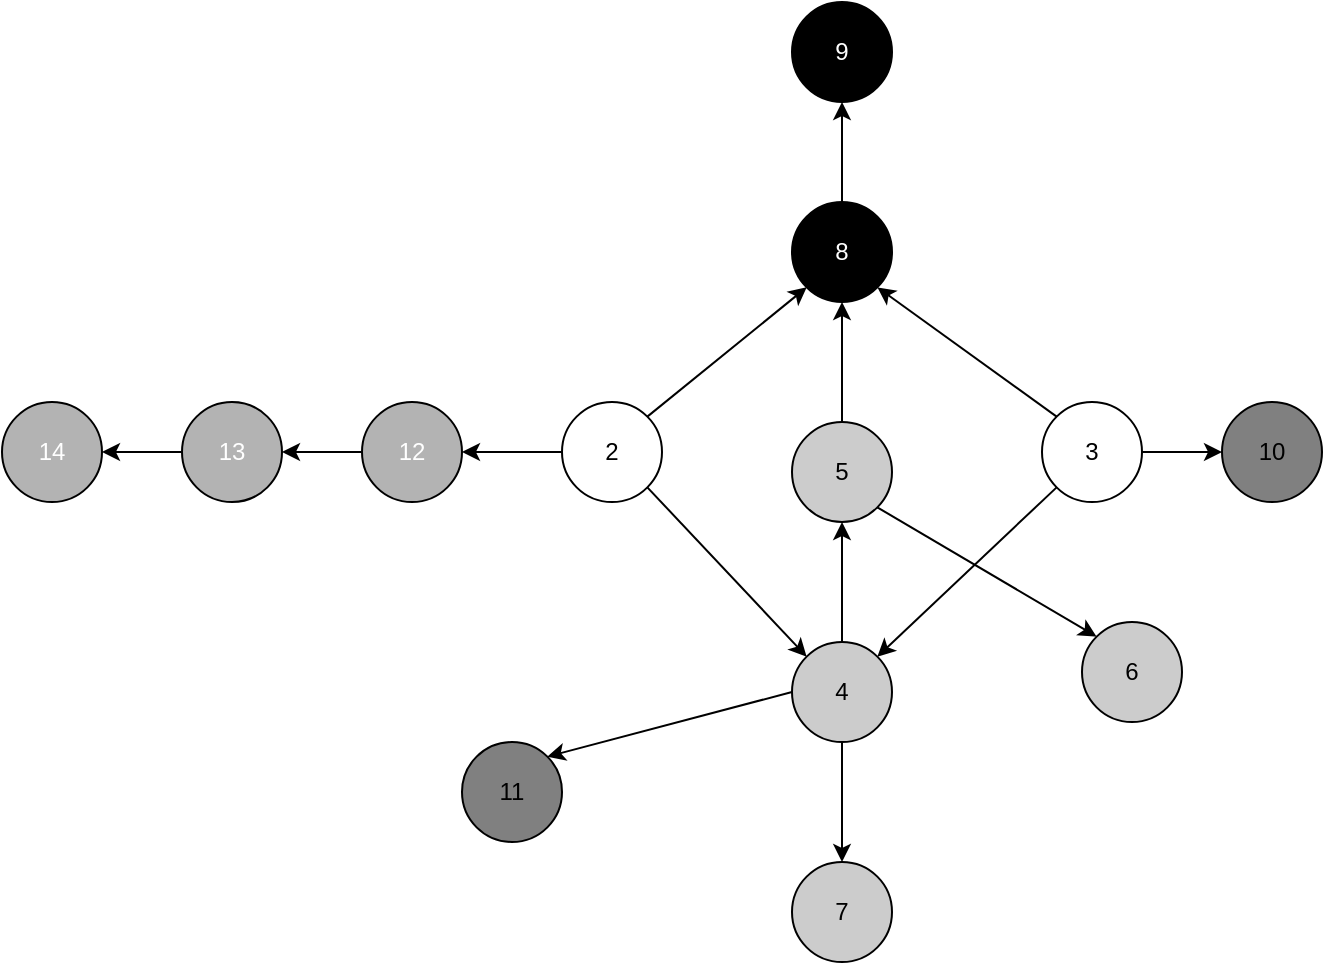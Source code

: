 <mxfile version="20.8.23" type="github">
  <diagram name="Page-1" id="42789a77-a242-8287-6e28-9cd8cfd52e62">
    <mxGraphModel dx="2074" dy="2013" grid="1" gridSize="10" guides="1" tooltips="1" connect="1" arrows="1" fold="1" page="1" pageScale="1" pageWidth="1100" pageHeight="850" background="none" math="0" shadow="0">
      <root>
        <mxCell id="0" />
        <mxCell id="1" parent="0" />
        <mxCell id="hTeNw-fl57W3OzCuD92G-1" value="2" style="ellipse;whiteSpace=wrap;html=1;aspect=fixed;fillColor=#FFFFFF;" parent="1" vertex="1">
          <mxGeometry x="360" y="190" width="50" height="50" as="geometry" />
        </mxCell>
        <mxCell id="hTeNw-fl57W3OzCuD92G-2" value="3" style="ellipse;whiteSpace=wrap;html=1;aspect=fixed;fillColor=#FFFFFF;" parent="1" vertex="1">
          <mxGeometry x="600" y="190" width="50" height="50" as="geometry" />
        </mxCell>
        <mxCell id="hTeNw-fl57W3OzCuD92G-3" value="4" style="ellipse;whiteSpace=wrap;html=1;aspect=fixed;strokeColor=#000000;fillColor=#CCCCCC;" parent="1" vertex="1">
          <mxGeometry x="475" y="310" width="50" height="50" as="geometry" />
        </mxCell>
        <mxCell id="hTeNw-fl57W3OzCuD92G-4" value="11" style="ellipse;whiteSpace=wrap;html=1;aspect=fixed;fillColor=#808080;strokeColor=#000000;" parent="1" vertex="1">
          <mxGeometry x="310" y="360" width="50" height="50" as="geometry" />
        </mxCell>
        <mxCell id="hTeNw-fl57W3OzCuD92G-5" value="5" style="ellipse;whiteSpace=wrap;html=1;aspect=fixed;fillColor=#CCCCCC;strokeColor=#000000;" parent="1" vertex="1">
          <mxGeometry x="475" y="200" width="50" height="50" as="geometry" />
        </mxCell>
        <mxCell id="hTeNw-fl57W3OzCuD92G-6" value="6" style="ellipse;whiteSpace=wrap;html=1;aspect=fixed;fillColor=#CCCCCC;" parent="1" vertex="1">
          <mxGeometry x="620" y="300" width="50" height="50" as="geometry" />
        </mxCell>
        <mxCell id="hTeNw-fl57W3OzCuD92G-7" value="7" style="ellipse;whiteSpace=wrap;html=1;aspect=fixed;fillColor=#CCCCCC;" parent="1" vertex="1">
          <mxGeometry x="475" y="420" width="50" height="50" as="geometry" />
        </mxCell>
        <mxCell id="hTeNw-fl57W3OzCuD92G-8" value="&lt;font color=&quot;#ffffff&quot;&gt;8&lt;/font&gt;" style="ellipse;whiteSpace=wrap;html=1;aspect=fixed;fillColor=#000000;" parent="1" vertex="1">
          <mxGeometry x="475" y="90" width="50" height="50" as="geometry" />
        </mxCell>
        <mxCell id="hTeNw-fl57W3OzCuD92G-9" value="&lt;font color=&quot;#ffffff&quot;&gt;9&lt;/font&gt;" style="ellipse;whiteSpace=wrap;html=1;aspect=fixed;fillColor=#000000;" parent="1" vertex="1">
          <mxGeometry x="475" y="-10" width="50" height="50" as="geometry" />
        </mxCell>
        <mxCell id="hTeNw-fl57W3OzCuD92G-10" value="&lt;font color=&quot;#ffffff&quot;&gt;12&lt;/font&gt;" style="ellipse;whiteSpace=wrap;html=1;aspect=fixed;fillColor=#B3B3B3;" parent="1" vertex="1">
          <mxGeometry x="260" y="190" width="50" height="50" as="geometry" />
        </mxCell>
        <mxCell id="hTeNw-fl57W3OzCuD92G-11" value="&lt;font color=&quot;#ffffff&quot;&gt;13&lt;/font&gt;" style="ellipse;whiteSpace=wrap;html=1;aspect=fixed;fillColor=#B3B3B3;" parent="1" vertex="1">
          <mxGeometry x="170" y="190" width="50" height="50" as="geometry" />
        </mxCell>
        <mxCell id="hTeNw-fl57W3OzCuD92G-12" value="&lt;font color=&quot;#ffffff&quot;&gt;14&lt;/font&gt;" style="ellipse;whiteSpace=wrap;html=1;aspect=fixed;strokeColor=#000000;shadow=0;fillColor=#B3B3B3;" parent="1" vertex="1">
          <mxGeometry x="80" y="190" width="50" height="50" as="geometry" />
        </mxCell>
        <mxCell id="hTeNw-fl57W3OzCuD92G-13" value="10" style="ellipse;whiteSpace=wrap;html=1;aspect=fixed;strokeColor=#000000;fillColor=#808080;" parent="1" vertex="1">
          <mxGeometry x="690" y="190" width="50" height="50" as="geometry" />
        </mxCell>
        <mxCell id="hTeNw-fl57W3OzCuD92G-14" value="" style="endArrow=classic;html=1;rounded=0;exitX=1;exitY=1;exitDx=0;exitDy=0;entryX=0;entryY=0;entryDx=0;entryDy=0;" parent="1" source="hTeNw-fl57W3OzCuD92G-1" target="hTeNw-fl57W3OzCuD92G-3" edge="1">
          <mxGeometry width="50" height="50" relative="1" as="geometry">
            <mxPoint x="450" y="360" as="sourcePoint" />
            <mxPoint x="490" y="300" as="targetPoint" />
          </mxGeometry>
        </mxCell>
        <mxCell id="hTeNw-fl57W3OzCuD92G-15" value="" style="endArrow=classic;html=1;rounded=0;exitX=0;exitY=1;exitDx=0;exitDy=0;entryX=1;entryY=0;entryDx=0;entryDy=0;" parent="1" source="hTeNw-fl57W3OzCuD92G-2" target="hTeNw-fl57W3OzCuD92G-3" edge="1">
          <mxGeometry width="50" height="50" relative="1" as="geometry">
            <mxPoint x="402.678" y="242.678" as="sourcePoint" />
            <mxPoint x="520" y="300" as="targetPoint" />
          </mxGeometry>
        </mxCell>
        <mxCell id="hTeNw-fl57W3OzCuD92G-16" value="" style="endArrow=classic;html=1;rounded=0;entryX=1;entryY=0;entryDx=0;entryDy=0;exitX=0;exitY=0.5;exitDx=0;exitDy=0;" parent="1" source="hTeNw-fl57W3OzCuD92G-3" target="hTeNw-fl57W3OzCuD92G-4" edge="1">
          <mxGeometry width="50" height="50" relative="1" as="geometry">
            <mxPoint x="390" y="310" as="sourcePoint" />
            <mxPoint x="500" y="310" as="targetPoint" />
          </mxGeometry>
        </mxCell>
        <mxCell id="hTeNw-fl57W3OzCuD92G-19" value="" style="endArrow=classic;html=1;rounded=0;entryX=0.5;entryY=0;entryDx=0;entryDy=0;exitX=0.5;exitY=1;exitDx=0;exitDy=0;" parent="1" source="hTeNw-fl57W3OzCuD92G-3" target="hTeNw-fl57W3OzCuD92G-7" edge="1">
          <mxGeometry width="50" height="50" relative="1" as="geometry">
            <mxPoint x="505" y="345" as="sourcePoint" />
            <mxPoint x="392.678" y="412.322" as="targetPoint" />
          </mxGeometry>
        </mxCell>
        <mxCell id="hTeNw-fl57W3OzCuD92G-20" value="" style="endArrow=classic;html=1;rounded=0;entryX=0;entryY=0.5;entryDx=0;entryDy=0;exitX=1;exitY=0.5;exitDx=0;exitDy=0;" parent="1" source="hTeNw-fl57W3OzCuD92G-2" target="hTeNw-fl57W3OzCuD92G-13" edge="1">
          <mxGeometry width="50" height="50" relative="1" as="geometry">
            <mxPoint x="515" y="355" as="sourcePoint" />
            <mxPoint x="402.678" y="422.322" as="targetPoint" />
          </mxGeometry>
        </mxCell>
        <mxCell id="hTeNw-fl57W3OzCuD92G-21" value="" style="endArrow=classic;html=1;rounded=0;entryX=1;entryY=0.5;entryDx=0;entryDy=0;exitX=0;exitY=0.5;exitDx=0;exitDy=0;" parent="1" source="hTeNw-fl57W3OzCuD92G-1" target="hTeNw-fl57W3OzCuD92G-10" edge="1">
          <mxGeometry width="50" height="50" relative="1" as="geometry">
            <mxPoint x="525" y="365" as="sourcePoint" />
            <mxPoint x="412.678" y="432.322" as="targetPoint" />
          </mxGeometry>
        </mxCell>
        <mxCell id="hTeNw-fl57W3OzCuD92G-22" value="" style="endArrow=classic;html=1;rounded=0;entryX=1;entryY=0.5;entryDx=0;entryDy=0;exitX=0;exitY=0.5;exitDx=0;exitDy=0;" parent="1" source="hTeNw-fl57W3OzCuD92G-10" target="hTeNw-fl57W3OzCuD92G-11" edge="1">
          <mxGeometry width="50" height="50" relative="1" as="geometry">
            <mxPoint x="360" y="225" as="sourcePoint" />
            <mxPoint x="300" y="225" as="targetPoint" />
          </mxGeometry>
        </mxCell>
        <mxCell id="hTeNw-fl57W3OzCuD92G-23" value="" style="endArrow=classic;html=1;rounded=0;entryX=1;entryY=0.5;entryDx=0;entryDy=0;exitX=0;exitY=0.5;exitDx=0;exitDy=0;" parent="1" source="hTeNw-fl57W3OzCuD92G-11" target="hTeNw-fl57W3OzCuD92G-12" edge="1">
          <mxGeometry width="50" height="50" relative="1" as="geometry">
            <mxPoint x="370" y="235" as="sourcePoint" />
            <mxPoint x="310" y="235" as="targetPoint" />
          </mxGeometry>
        </mxCell>
        <mxCell id="hTeNw-fl57W3OzCuD92G-24" value="" style="endArrow=classic;html=1;rounded=0;entryX=0;entryY=1;entryDx=0;entryDy=0;exitX=1;exitY=0;exitDx=0;exitDy=0;" parent="1" source="hTeNw-fl57W3OzCuD92G-1" target="hTeNw-fl57W3OzCuD92G-8" edge="1">
          <mxGeometry width="50" height="50" relative="1" as="geometry">
            <mxPoint x="380" y="245" as="sourcePoint" />
            <mxPoint x="320" y="245" as="targetPoint" />
          </mxGeometry>
        </mxCell>
        <mxCell id="hTeNw-fl57W3OzCuD92G-25" value="" style="endArrow=classic;html=1;rounded=0;entryX=1;entryY=1;entryDx=0;entryDy=0;exitX=0;exitY=0;exitDx=0;exitDy=0;" parent="1" source="hTeNw-fl57W3OzCuD92G-2" target="hTeNw-fl57W3OzCuD92G-8" edge="1">
          <mxGeometry width="50" height="50" relative="1" as="geometry">
            <mxPoint x="390" y="255" as="sourcePoint" />
            <mxPoint x="330" y="255" as="targetPoint" />
          </mxGeometry>
        </mxCell>
        <mxCell id="hTeNw-fl57W3OzCuD92G-26" value="" style="endArrow=classic;html=1;rounded=0;entryX=0.5;entryY=1;entryDx=0;entryDy=0;exitX=0.5;exitY=0;exitDx=0;exitDy=0;" parent="1" source="hTeNw-fl57W3OzCuD92G-8" target="hTeNw-fl57W3OzCuD92G-9" edge="1">
          <mxGeometry width="50" height="50" relative="1" as="geometry">
            <mxPoint x="400" y="265" as="sourcePoint" />
            <mxPoint x="340" y="265" as="targetPoint" />
          </mxGeometry>
        </mxCell>
        <mxCell id="lx5myW2t_ZkpCqAh5Hlk-9" value="" style="endArrow=classic;html=1;rounded=0;exitX=0.5;exitY=0;exitDx=0;exitDy=0;entryX=0.5;entryY=1;entryDx=0;entryDy=0;" parent="1" source="hTeNw-fl57W3OzCuD92G-3" target="hTeNw-fl57W3OzCuD92G-5" edge="1">
          <mxGeometry width="50" height="50" relative="1" as="geometry">
            <mxPoint x="450" y="260" as="sourcePoint" />
            <mxPoint x="500" y="210" as="targetPoint" />
          </mxGeometry>
        </mxCell>
        <mxCell id="lx5myW2t_ZkpCqAh5Hlk-10" value="" style="endArrow=classic;html=1;rounded=0;exitX=0.5;exitY=0;exitDx=0;exitDy=0;entryX=0.5;entryY=1;entryDx=0;entryDy=0;" parent="1" source="hTeNw-fl57W3OzCuD92G-5" target="hTeNw-fl57W3OzCuD92G-8" edge="1">
          <mxGeometry width="50" height="50" relative="1" as="geometry">
            <mxPoint x="510" y="320" as="sourcePoint" />
            <mxPoint x="510" y="260" as="targetPoint" />
          </mxGeometry>
        </mxCell>
        <mxCell id="lx5myW2t_ZkpCqAh5Hlk-11" value="" style="endArrow=classic;html=1;rounded=0;exitX=1;exitY=1;exitDx=0;exitDy=0;entryX=0;entryY=0;entryDx=0;entryDy=0;" parent="1" source="hTeNw-fl57W3OzCuD92G-5" target="hTeNw-fl57W3OzCuD92G-6" edge="1">
          <mxGeometry width="50" height="50" relative="1" as="geometry">
            <mxPoint x="450" y="260" as="sourcePoint" />
            <mxPoint x="500" y="210" as="targetPoint" />
          </mxGeometry>
        </mxCell>
      </root>
    </mxGraphModel>
  </diagram>
</mxfile>
